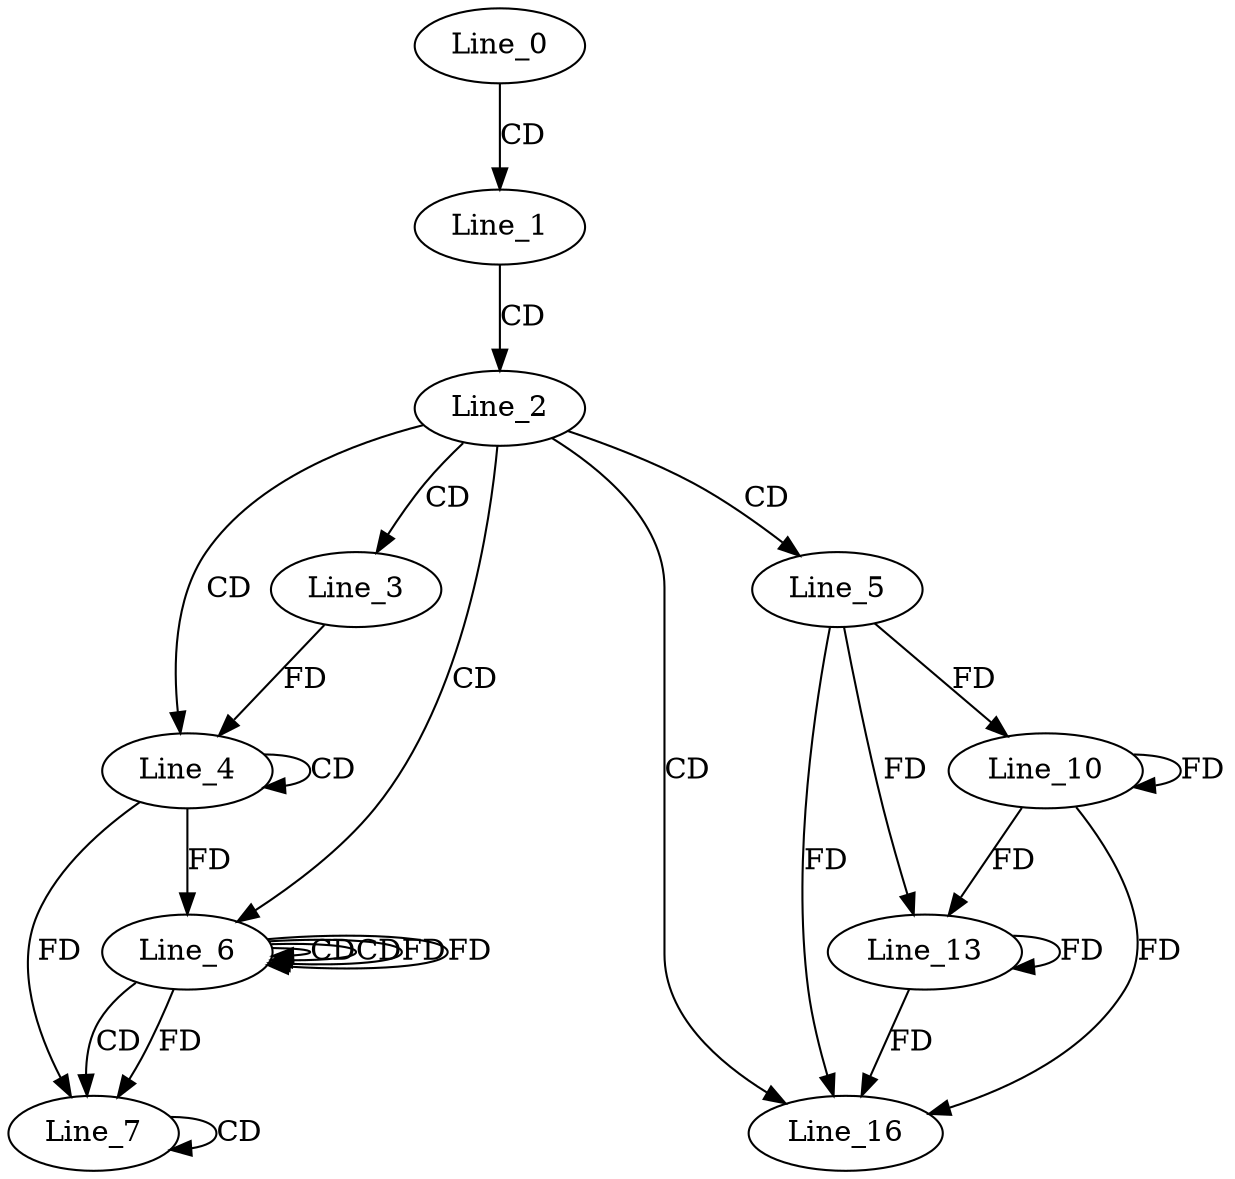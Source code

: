digraph G {
  Line_0;
  Line_1;
  Line_2;
  Line_3;
  Line_4;
  Line_4;
  Line_5;
  Line_6;
  Line_6;
  Line_6;
  Line_6;
  Line_7;
  Line_7;
  Line_10;
  Line_13;
  Line_16;
  Line_0 -> Line_1 [ label="CD" ];
  Line_1 -> Line_2 [ label="CD" ];
  Line_2 -> Line_3 [ label="CD" ];
  Line_2 -> Line_4 [ label="CD" ];
  Line_4 -> Line_4 [ label="CD" ];
  Line_3 -> Line_4 [ label="FD" ];
  Line_2 -> Line_5 [ label="CD" ];
  Line_2 -> Line_6 [ label="CD" ];
  Line_6 -> Line_6 [ label="CD" ];
  Line_6 -> Line_6 [ label="CD" ];
  Line_4 -> Line_6 [ label="FD" ];
  Line_6 -> Line_6 [ label="FD" ];
  Line_6 -> Line_7 [ label="CD" ];
  Line_7 -> Line_7 [ label="CD" ];
  Line_4 -> Line_7 [ label="FD" ];
  Line_6 -> Line_7 [ label="FD" ];
  Line_10 -> Line_10 [ label="FD" ];
  Line_5 -> Line_10 [ label="FD" ];
  Line_10 -> Line_13 [ label="FD" ];
  Line_13 -> Line_13 [ label="FD" ];
  Line_5 -> Line_13 [ label="FD" ];
  Line_2 -> Line_16 [ label="CD" ];
  Line_10 -> Line_16 [ label="FD" ];
  Line_13 -> Line_16 [ label="FD" ];
  Line_5 -> Line_16 [ label="FD" ];
  Line_6 -> Line_6 [ label="FD" ];
}
